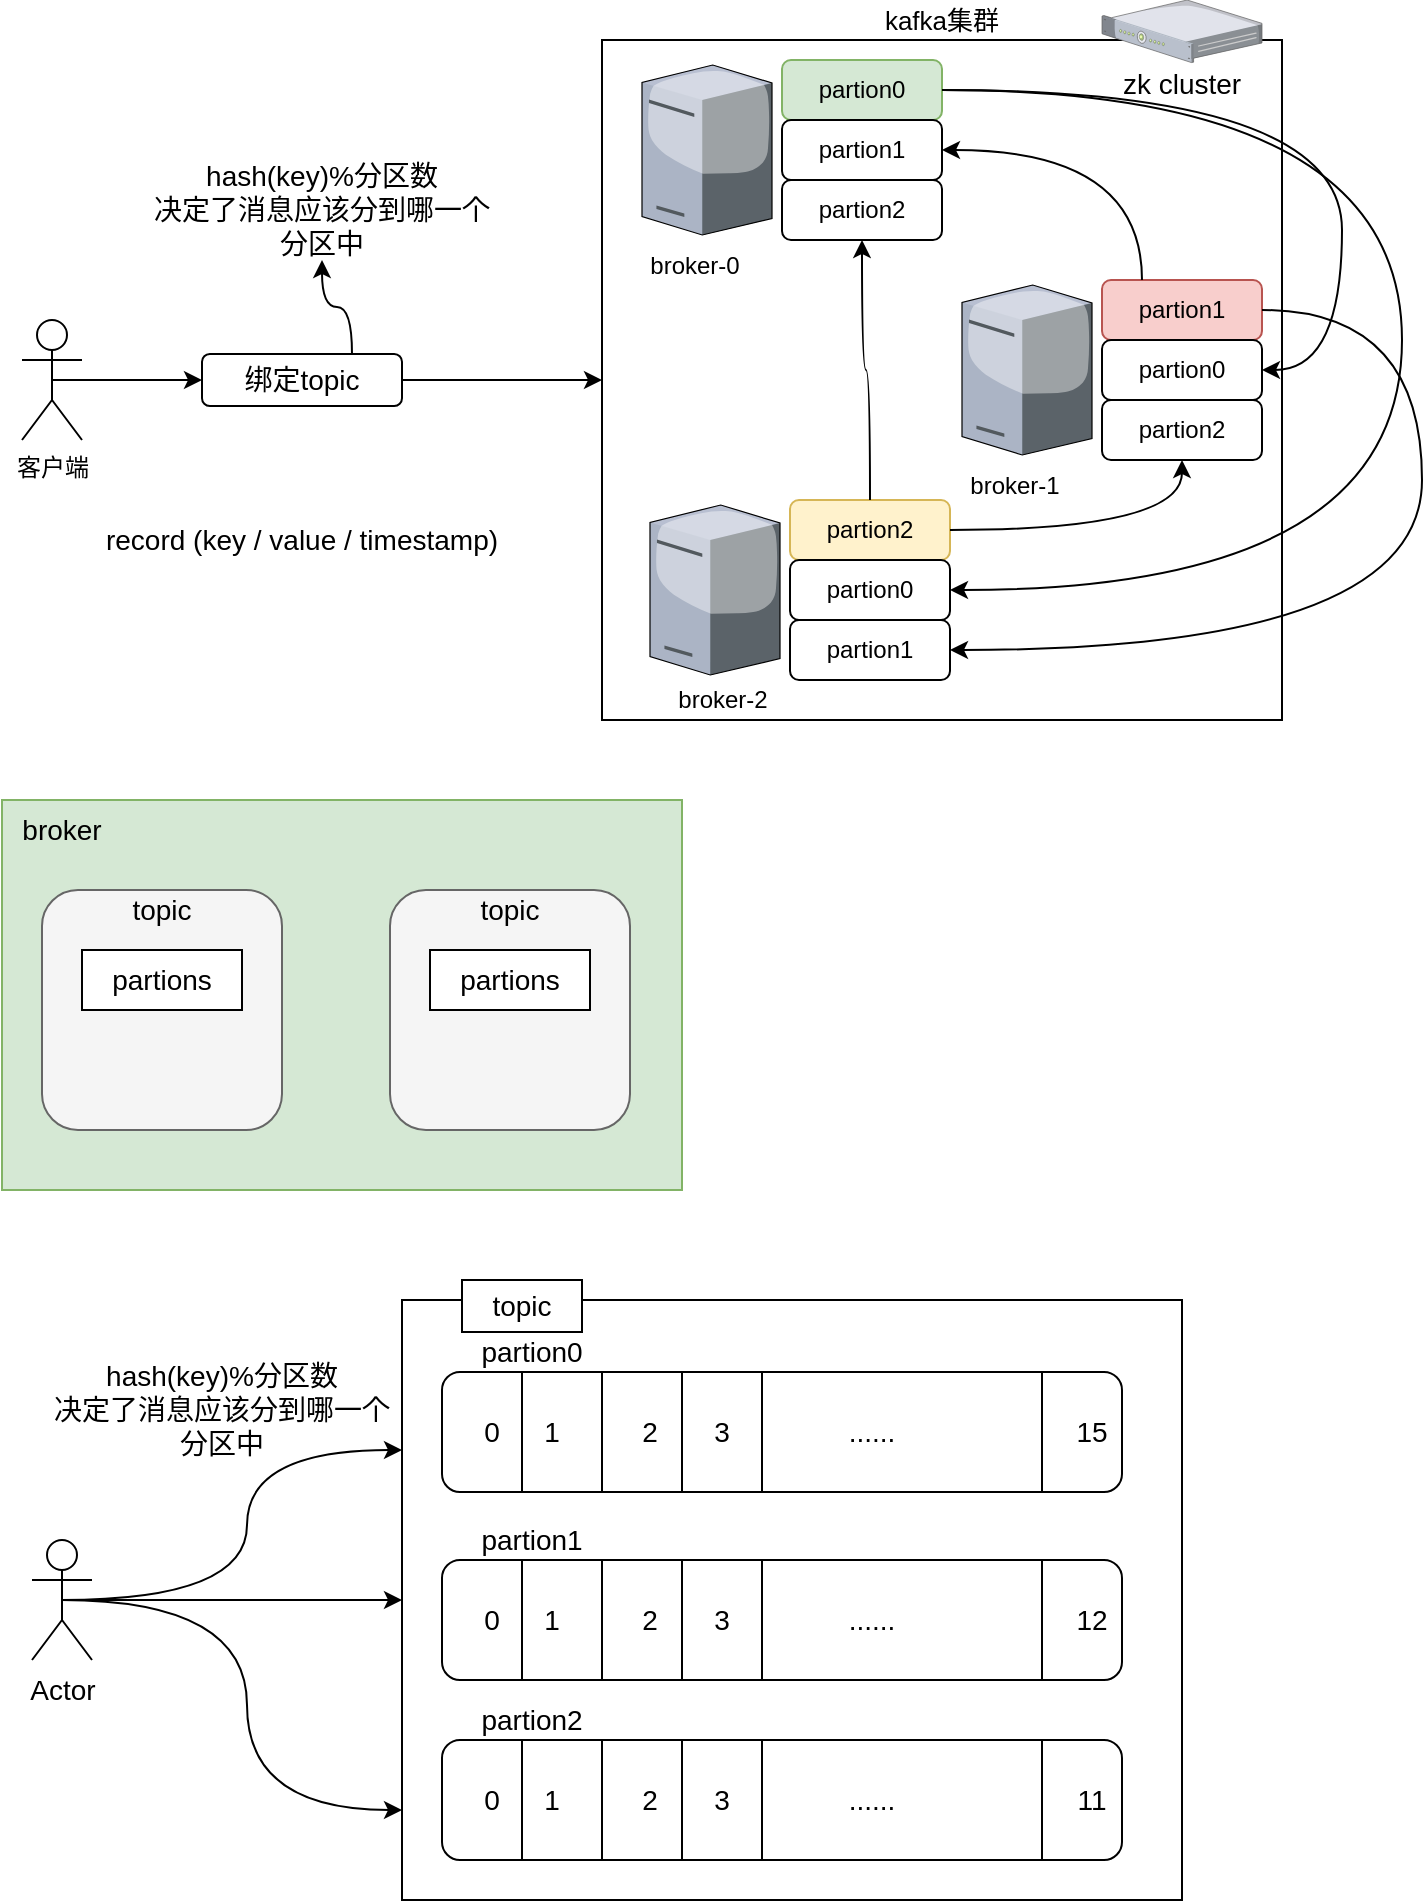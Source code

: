 <mxfile version="13.3.5" type="device"><diagram id="Pux6TJYqzZ2_CMZ3o89i" name="第 1 页"><mxGraphModel dx="1086" dy="816" grid="1" gridSize="10" guides="1" tooltips="1" connect="1" arrows="1" fold="1" page="1" pageScale="1" pageWidth="827" pageHeight="1169" math="0" shadow="0"><root><mxCell id="0"/><mxCell id="1" parent="0"/><mxCell id="OjGf-gs0MBZVTvYBkxtD-53" value="" style="group" vertex="1" connectable="0" parent="1"><mxGeometry x="100" y="70" width="700" height="362.5" as="geometry"/></mxCell><mxCell id="OjGf-gs0MBZVTvYBkxtD-38" value="" style="group" vertex="1" connectable="0" parent="OjGf-gs0MBZVTvYBkxtD-53"><mxGeometry width="700" height="362.5" as="geometry"/></mxCell><mxCell id="OjGf-gs0MBZVTvYBkxtD-1" value="客户端" style="shape=umlActor;verticalLabelPosition=bottom;labelBackgroundColor=#ffffff;verticalAlign=top;html=1;outlineConnect=0;" vertex="1" parent="OjGf-gs0MBZVTvYBkxtD-38"><mxGeometry y="160" width="30" height="60" as="geometry"/></mxCell><mxCell id="OjGf-gs0MBZVTvYBkxtD-3" value="" style="whiteSpace=wrap;html=1;aspect=fixed;" vertex="1" parent="OjGf-gs0MBZVTvYBkxtD-38"><mxGeometry x="290" y="20" width="340" height="340" as="geometry"/></mxCell><mxCell id="OjGf-gs0MBZVTvYBkxtD-10" value="" style="group" vertex="1" connectable="0" parent="OjGf-gs0MBZVTvYBkxtD-38"><mxGeometry x="310" y="30" width="150" height="112.5" as="geometry"/></mxCell><mxCell id="OjGf-gs0MBZVTvYBkxtD-5" value="" style="verticalLabelPosition=bottom;aspect=fixed;html=1;verticalAlign=top;strokeColor=none;align=center;outlineConnect=0;shape=mxgraph.citrix.tower_server;" vertex="1" parent="OjGf-gs0MBZVTvYBkxtD-10"><mxGeometry y="2.5" width="65" height="85" as="geometry"/></mxCell><mxCell id="OjGf-gs0MBZVTvYBkxtD-6" value="partion0" style="rounded=1;whiteSpace=wrap;html=1;fillColor=#d5e8d4;strokeColor=#82b366;" vertex="1" parent="OjGf-gs0MBZVTvYBkxtD-10"><mxGeometry x="70" width="80" height="30" as="geometry"/></mxCell><mxCell id="OjGf-gs0MBZVTvYBkxtD-7" value="partion1" style="rounded=1;whiteSpace=wrap;html=1;" vertex="1" parent="OjGf-gs0MBZVTvYBkxtD-10"><mxGeometry x="70" y="30" width="80" height="30" as="geometry"/></mxCell><mxCell id="OjGf-gs0MBZVTvYBkxtD-8" value="partion2" style="rounded=1;whiteSpace=wrap;html=1;" vertex="1" parent="OjGf-gs0MBZVTvYBkxtD-10"><mxGeometry x="70" y="60" width="80" height="30" as="geometry"/></mxCell><mxCell id="OjGf-gs0MBZVTvYBkxtD-9" value="broker-0" style="text;html=1;strokeColor=none;fillColor=none;align=center;verticalAlign=middle;whiteSpace=wrap;rounded=0;" vertex="1" parent="OjGf-gs0MBZVTvYBkxtD-10"><mxGeometry y="92.5" width="53" height="20" as="geometry"/></mxCell><mxCell id="OjGf-gs0MBZVTvYBkxtD-11" value="" style="group" vertex="1" connectable="0" parent="OjGf-gs0MBZVTvYBkxtD-38"><mxGeometry x="314" y="250" width="150" height="112.5" as="geometry"/></mxCell><mxCell id="OjGf-gs0MBZVTvYBkxtD-12" value="" style="verticalLabelPosition=bottom;aspect=fixed;html=1;verticalAlign=top;strokeColor=none;align=center;outlineConnect=0;shape=mxgraph.citrix.tower_server;" vertex="1" parent="OjGf-gs0MBZVTvYBkxtD-11"><mxGeometry y="2.5" width="65" height="85" as="geometry"/></mxCell><mxCell id="OjGf-gs0MBZVTvYBkxtD-13" value="partion2" style="rounded=1;whiteSpace=wrap;html=1;fillColor=#fff2cc;strokeColor=#d6b656;" vertex="1" parent="OjGf-gs0MBZVTvYBkxtD-11"><mxGeometry x="70" width="80" height="30" as="geometry"/></mxCell><mxCell id="OjGf-gs0MBZVTvYBkxtD-14" value="partion0" style="rounded=1;whiteSpace=wrap;html=1;" vertex="1" parent="OjGf-gs0MBZVTvYBkxtD-11"><mxGeometry x="70" y="30" width="80" height="30" as="geometry"/></mxCell><mxCell id="OjGf-gs0MBZVTvYBkxtD-15" value="partion1" style="rounded=1;whiteSpace=wrap;html=1;" vertex="1" parent="OjGf-gs0MBZVTvYBkxtD-11"><mxGeometry x="70" y="60" width="80" height="30" as="geometry"/></mxCell><mxCell id="OjGf-gs0MBZVTvYBkxtD-17" value="" style="group" vertex="1" connectable="0" parent="OjGf-gs0MBZVTvYBkxtD-38"><mxGeometry x="470" y="140" width="150" height="112.5" as="geometry"/></mxCell><mxCell id="OjGf-gs0MBZVTvYBkxtD-18" value="" style="verticalLabelPosition=bottom;aspect=fixed;html=1;verticalAlign=top;strokeColor=none;align=center;outlineConnect=0;shape=mxgraph.citrix.tower_server;" vertex="1" parent="OjGf-gs0MBZVTvYBkxtD-17"><mxGeometry y="2.5" width="65" height="85" as="geometry"/></mxCell><mxCell id="OjGf-gs0MBZVTvYBkxtD-19" value="partion1" style="rounded=1;whiteSpace=wrap;html=1;fillColor=#f8cecc;strokeColor=#b85450;" vertex="1" parent="OjGf-gs0MBZVTvYBkxtD-17"><mxGeometry x="70" width="80" height="30" as="geometry"/></mxCell><mxCell id="OjGf-gs0MBZVTvYBkxtD-20" value="partion0" style="rounded=1;whiteSpace=wrap;html=1;" vertex="1" parent="OjGf-gs0MBZVTvYBkxtD-17"><mxGeometry x="70" y="30" width="80" height="30" as="geometry"/></mxCell><mxCell id="OjGf-gs0MBZVTvYBkxtD-21" value="partion2" style="rounded=1;whiteSpace=wrap;html=1;" vertex="1" parent="OjGf-gs0MBZVTvYBkxtD-17"><mxGeometry x="70" y="60" width="80" height="30" as="geometry"/></mxCell><mxCell id="OjGf-gs0MBZVTvYBkxtD-22" value="broker-1" style="text;html=1;strokeColor=none;fillColor=none;align=center;verticalAlign=middle;whiteSpace=wrap;rounded=0;" vertex="1" parent="OjGf-gs0MBZVTvYBkxtD-17"><mxGeometry y="92.5" width="53" height="20" as="geometry"/></mxCell><mxCell id="OjGf-gs0MBZVTvYBkxtD-23" value="kafka集群" style="text;html=1;strokeColor=none;fillColor=none;align=center;verticalAlign=middle;whiteSpace=wrap;rounded=0;fontSize=13;" vertex="1" parent="OjGf-gs0MBZVTvYBkxtD-38"><mxGeometry x="412" width="96" height="20" as="geometry"/></mxCell><mxCell id="OjGf-gs0MBZVTvYBkxtD-27" style="edgeStyle=orthogonalEdgeStyle;rounded=0;orthogonalLoop=1;jettySize=auto;html=1;exitX=1;exitY=0.5;exitDx=0;exitDy=0;entryX=1;entryY=0.5;entryDx=0;entryDy=0;fontSize=14;curved=1;" edge="1" parent="OjGf-gs0MBZVTvYBkxtD-38" source="OjGf-gs0MBZVTvYBkxtD-6" target="OjGf-gs0MBZVTvYBkxtD-20"><mxGeometry relative="1" as="geometry"><Array as="points"><mxPoint x="660" y="45"/><mxPoint x="660" y="185"/></Array></mxGeometry></mxCell><mxCell id="OjGf-gs0MBZVTvYBkxtD-28" style="edgeStyle=orthogonalEdgeStyle;curved=1;rounded=0;orthogonalLoop=1;jettySize=auto;html=1;exitX=1;exitY=0.5;exitDx=0;exitDy=0;entryX=1;entryY=0.5;entryDx=0;entryDy=0;fontSize=14;" edge="1" parent="OjGf-gs0MBZVTvYBkxtD-38" source="OjGf-gs0MBZVTvYBkxtD-6" target="OjGf-gs0MBZVTvYBkxtD-14"><mxGeometry relative="1" as="geometry"><Array as="points"><mxPoint x="690" y="45"/><mxPoint x="690" y="295"/></Array></mxGeometry></mxCell><mxCell id="OjGf-gs0MBZVTvYBkxtD-29" style="edgeStyle=orthogonalEdgeStyle;curved=1;rounded=0;orthogonalLoop=1;jettySize=auto;html=1;exitX=0.25;exitY=0;exitDx=0;exitDy=0;entryX=1;entryY=0.5;entryDx=0;entryDy=0;fontSize=14;" edge="1" parent="OjGf-gs0MBZVTvYBkxtD-38" source="OjGf-gs0MBZVTvYBkxtD-19" target="OjGf-gs0MBZVTvYBkxtD-7"><mxGeometry relative="1" as="geometry"/></mxCell><mxCell id="OjGf-gs0MBZVTvYBkxtD-30" style="edgeStyle=orthogonalEdgeStyle;curved=1;rounded=0;orthogonalLoop=1;jettySize=auto;html=1;exitX=1;exitY=0.5;exitDx=0;exitDy=0;entryX=1;entryY=0.5;entryDx=0;entryDy=0;fontSize=14;" edge="1" parent="OjGf-gs0MBZVTvYBkxtD-38" source="OjGf-gs0MBZVTvYBkxtD-19" target="OjGf-gs0MBZVTvYBkxtD-15"><mxGeometry relative="1" as="geometry"><Array as="points"><mxPoint x="700" y="155"/><mxPoint x="700" y="325"/></Array></mxGeometry></mxCell><mxCell id="OjGf-gs0MBZVTvYBkxtD-31" style="edgeStyle=orthogonalEdgeStyle;curved=1;rounded=0;orthogonalLoop=1;jettySize=auto;html=1;exitX=0.5;exitY=0;exitDx=0;exitDy=0;entryX=0.5;entryY=1;entryDx=0;entryDy=0;fontSize=14;" edge="1" parent="OjGf-gs0MBZVTvYBkxtD-38" source="OjGf-gs0MBZVTvYBkxtD-13" target="OjGf-gs0MBZVTvYBkxtD-8"><mxGeometry relative="1" as="geometry"/></mxCell><mxCell id="OjGf-gs0MBZVTvYBkxtD-32" style="edgeStyle=orthogonalEdgeStyle;curved=1;rounded=0;orthogonalLoop=1;jettySize=auto;html=1;exitX=1;exitY=0.5;exitDx=0;exitDy=0;entryX=0.5;entryY=1;entryDx=0;entryDy=0;fontSize=14;" edge="1" parent="OjGf-gs0MBZVTvYBkxtD-38" source="OjGf-gs0MBZVTvYBkxtD-13" target="OjGf-gs0MBZVTvYBkxtD-21"><mxGeometry relative="1" as="geometry"/></mxCell><mxCell id="OjGf-gs0MBZVTvYBkxtD-33" value="hash(key)%分区数&lt;br&gt;决定了消息应该分到哪一个分区中" style="text;html=1;strokeColor=none;fillColor=none;align=center;verticalAlign=middle;whiteSpace=wrap;rounded=0;fontSize=14;" vertex="1" parent="OjGf-gs0MBZVTvYBkxtD-38"><mxGeometry x="60" y="80" width="180" height="50" as="geometry"/></mxCell><mxCell id="OjGf-gs0MBZVTvYBkxtD-36" style="edgeStyle=orthogonalEdgeStyle;curved=1;rounded=0;orthogonalLoop=1;jettySize=auto;html=1;exitX=1;exitY=0.5;exitDx=0;exitDy=0;entryX=0;entryY=0.5;entryDx=0;entryDy=0;fontSize=14;" edge="1" parent="OjGf-gs0MBZVTvYBkxtD-38" source="OjGf-gs0MBZVTvYBkxtD-34" target="OjGf-gs0MBZVTvYBkxtD-3"><mxGeometry relative="1" as="geometry"/></mxCell><mxCell id="OjGf-gs0MBZVTvYBkxtD-37" style="edgeStyle=orthogonalEdgeStyle;curved=1;rounded=0;orthogonalLoop=1;jettySize=auto;html=1;exitX=0.75;exitY=0;exitDx=0;exitDy=0;entryX=0.5;entryY=1;entryDx=0;entryDy=0;fontSize=14;" edge="1" parent="OjGf-gs0MBZVTvYBkxtD-38" source="OjGf-gs0MBZVTvYBkxtD-34" target="OjGf-gs0MBZVTvYBkxtD-33"><mxGeometry relative="1" as="geometry"/></mxCell><mxCell id="OjGf-gs0MBZVTvYBkxtD-34" value="绑定topic" style="rounded=1;whiteSpace=wrap;html=1;fontSize=14;" vertex="1" parent="OjGf-gs0MBZVTvYBkxtD-38"><mxGeometry x="90" y="177" width="100" height="26" as="geometry"/></mxCell><mxCell id="OjGf-gs0MBZVTvYBkxtD-35" style="edgeStyle=orthogonalEdgeStyle;curved=1;rounded=0;orthogonalLoop=1;jettySize=auto;html=1;exitX=0.5;exitY=0.5;exitDx=0;exitDy=0;exitPerimeter=0;entryX=0;entryY=0.5;entryDx=0;entryDy=0;fontSize=14;" edge="1" parent="OjGf-gs0MBZVTvYBkxtD-38" source="OjGf-gs0MBZVTvYBkxtD-1" target="OjGf-gs0MBZVTvYBkxtD-34"><mxGeometry relative="1" as="geometry"/></mxCell><mxCell id="OjGf-gs0MBZVTvYBkxtD-51" value="" style="group" vertex="1" connectable="0" parent="OjGf-gs0MBZVTvYBkxtD-38"><mxGeometry x="540" width="80" height="50" as="geometry"/></mxCell><mxCell id="OjGf-gs0MBZVTvYBkxtD-49" value="" style="verticalLabelPosition=bottom;aspect=fixed;html=1;verticalAlign=top;strokeColor=none;align=center;outlineConnect=0;shape=mxgraph.citrix.1u_2u_server;fontSize=14;" vertex="1" parent="OjGf-gs0MBZVTvYBkxtD-51"><mxGeometry width="80" height="31.28" as="geometry"/></mxCell><mxCell id="OjGf-gs0MBZVTvYBkxtD-50" value="zk cluster" style="text;html=1;strokeColor=none;fillColor=none;align=center;verticalAlign=middle;whiteSpace=wrap;rounded=0;fontSize=14;" vertex="1" parent="OjGf-gs0MBZVTvYBkxtD-51"><mxGeometry x="8" y="33.333" width="64" height="16.667" as="geometry"/></mxCell><mxCell id="OjGf-gs0MBZVTvYBkxtD-52" value="record (key / value / timestamp)" style="text;html=1;strokeColor=none;fillColor=none;align=center;verticalAlign=middle;whiteSpace=wrap;rounded=0;fontSize=14;" vertex="1" parent="OjGf-gs0MBZVTvYBkxtD-38"><mxGeometry x="25" y="260" width="230" height="20" as="geometry"/></mxCell><mxCell id="OjGf-gs0MBZVTvYBkxtD-16" value="broker-2" style="text;html=1;strokeColor=none;fillColor=none;align=center;verticalAlign=middle;whiteSpace=wrap;rounded=0;" vertex="1" parent="OjGf-gs0MBZVTvYBkxtD-38"><mxGeometry x="323.5" y="340" width="53" height="20" as="geometry"/></mxCell><mxCell id="OjGf-gs0MBZVTvYBkxtD-54" value="" style="group" vertex="1" connectable="0" parent="1"><mxGeometry x="90" y="470" width="340" height="195" as="geometry"/></mxCell><mxCell id="OjGf-gs0MBZVTvYBkxtD-41" value="" style="rounded=0;whiteSpace=wrap;html=1;fontSize=14;fillColor=#d5e8d4;strokeColor=#82b366;" vertex="1" parent="OjGf-gs0MBZVTvYBkxtD-54"><mxGeometry width="340" height="195" as="geometry"/></mxCell><mxCell id="OjGf-gs0MBZVTvYBkxtD-42" value="broker" style="text;html=1;strokeColor=none;fillColor=none;align=center;verticalAlign=middle;whiteSpace=wrap;rounded=0;fontSize=14;" vertex="1" parent="OjGf-gs0MBZVTvYBkxtD-54"><mxGeometry x="10" y="5" width="40" height="20" as="geometry"/></mxCell><mxCell id="OjGf-gs0MBZVTvYBkxtD-43" value="" style="rounded=1;whiteSpace=wrap;html=1;fontSize=14;fillColor=#f5f5f5;strokeColor=#666666;fontColor=#333333;" vertex="1" parent="OjGf-gs0MBZVTvYBkxtD-54"><mxGeometry x="20" y="45" width="120" height="120" as="geometry"/></mxCell><mxCell id="OjGf-gs0MBZVTvYBkxtD-44" value="" style="rounded=1;whiteSpace=wrap;html=1;fontSize=14;fillColor=#f5f5f5;strokeColor=#666666;fontColor=#333333;" vertex="1" parent="OjGf-gs0MBZVTvYBkxtD-54"><mxGeometry x="194" y="45" width="120" height="120" as="geometry"/></mxCell><mxCell id="OjGf-gs0MBZVTvYBkxtD-45" value="topic" style="text;html=1;strokeColor=none;fillColor=none;align=center;verticalAlign=middle;whiteSpace=wrap;rounded=0;fontSize=14;" vertex="1" parent="OjGf-gs0MBZVTvYBkxtD-54"><mxGeometry x="60" y="45" width="40" height="20" as="geometry"/></mxCell><mxCell id="OjGf-gs0MBZVTvYBkxtD-46" value="topic" style="text;html=1;strokeColor=none;fillColor=none;align=center;verticalAlign=middle;whiteSpace=wrap;rounded=0;fontSize=14;" vertex="1" parent="OjGf-gs0MBZVTvYBkxtD-54"><mxGeometry x="234" y="45" width="40" height="20" as="geometry"/></mxCell><mxCell id="OjGf-gs0MBZVTvYBkxtD-47" value="partions" style="rounded=0;whiteSpace=wrap;html=1;fontSize=14;" vertex="1" parent="OjGf-gs0MBZVTvYBkxtD-54"><mxGeometry x="40" y="75" width="80" height="30" as="geometry"/></mxCell><mxCell id="OjGf-gs0MBZVTvYBkxtD-48" value="partions" style="rounded=0;whiteSpace=wrap;html=1;fontSize=14;" vertex="1" parent="OjGf-gs0MBZVTvYBkxtD-54"><mxGeometry x="214" y="75" width="80" height="30" as="geometry"/></mxCell><mxCell id="OjGf-gs0MBZVTvYBkxtD-111" value="" style="group" vertex="1" connectable="0" parent="1"><mxGeometry x="105" y="710" width="575" height="310" as="geometry"/></mxCell><mxCell id="OjGf-gs0MBZVTvYBkxtD-55" value="Actor" style="shape=umlActor;verticalLabelPosition=bottom;labelBackgroundColor=#ffffff;verticalAlign=top;html=1;outlineConnect=0;fontSize=14;" vertex="1" parent="OjGf-gs0MBZVTvYBkxtD-111"><mxGeometry y="130" width="30" height="60" as="geometry"/></mxCell><mxCell id="OjGf-gs0MBZVTvYBkxtD-56" value="" style="rounded=0;whiteSpace=wrap;html=1;fontSize=14;" vertex="1" parent="OjGf-gs0MBZVTvYBkxtD-111"><mxGeometry x="185" y="10" width="390" height="300" as="geometry"/></mxCell><mxCell id="OjGf-gs0MBZVTvYBkxtD-108" style="edgeStyle=orthogonalEdgeStyle;curved=1;rounded=0;orthogonalLoop=1;jettySize=auto;html=1;exitX=0.5;exitY=0.5;exitDx=0;exitDy=0;exitPerimeter=0;entryX=0;entryY=0.25;entryDx=0;entryDy=0;fontSize=14;" edge="1" parent="OjGf-gs0MBZVTvYBkxtD-111" source="OjGf-gs0MBZVTvYBkxtD-55" target="OjGf-gs0MBZVTvYBkxtD-56"><mxGeometry relative="1" as="geometry"/></mxCell><mxCell id="OjGf-gs0MBZVTvYBkxtD-109" style="edgeStyle=orthogonalEdgeStyle;curved=1;rounded=0;orthogonalLoop=1;jettySize=auto;html=1;exitX=0.5;exitY=0.5;exitDx=0;exitDy=0;exitPerimeter=0;entryX=0;entryY=0.5;entryDx=0;entryDy=0;fontSize=14;" edge="1" parent="OjGf-gs0MBZVTvYBkxtD-111" source="OjGf-gs0MBZVTvYBkxtD-55" target="OjGf-gs0MBZVTvYBkxtD-56"><mxGeometry relative="1" as="geometry"/></mxCell><mxCell id="OjGf-gs0MBZVTvYBkxtD-110" style="edgeStyle=orthogonalEdgeStyle;curved=1;rounded=0;orthogonalLoop=1;jettySize=auto;html=1;exitX=0.5;exitY=0.5;exitDx=0;exitDy=0;exitPerimeter=0;entryX=0;entryY=0.85;entryDx=0;entryDy=0;entryPerimeter=0;fontSize=14;" edge="1" parent="OjGf-gs0MBZVTvYBkxtD-111" source="OjGf-gs0MBZVTvYBkxtD-55" target="OjGf-gs0MBZVTvYBkxtD-56"><mxGeometry relative="1" as="geometry"/></mxCell><mxCell id="OjGf-gs0MBZVTvYBkxtD-96" value="" style="group" vertex="1" connectable="0" parent="OjGf-gs0MBZVTvYBkxtD-111"><mxGeometry x="205" y="46" width="340" height="60" as="geometry"/></mxCell><mxCell id="OjGf-gs0MBZVTvYBkxtD-57" value="" style="rounded=1;whiteSpace=wrap;html=1;fontSize=14;" vertex="1" parent="OjGf-gs0MBZVTvYBkxtD-96"><mxGeometry width="340" height="60" as="geometry"/></mxCell><mxCell id="OjGf-gs0MBZVTvYBkxtD-58" value="" style="endArrow=none;html=1;fontSize=14;" edge="1" parent="OjGf-gs0MBZVTvYBkxtD-96"><mxGeometry width="50" height="50" relative="1" as="geometry"><mxPoint x="40" y="60" as="sourcePoint"/><mxPoint x="40" as="targetPoint"/></mxGeometry></mxCell><mxCell id="OjGf-gs0MBZVTvYBkxtD-59" value="" style="endArrow=none;html=1;fontSize=14;" edge="1" parent="OjGf-gs0MBZVTvYBkxtD-96"><mxGeometry width="50" height="50" relative="1" as="geometry"><mxPoint x="80" y="60" as="sourcePoint"/><mxPoint x="80" as="targetPoint"/></mxGeometry></mxCell><mxCell id="OjGf-gs0MBZVTvYBkxtD-60" value="" style="endArrow=none;html=1;fontSize=14;" edge="1" parent="OjGf-gs0MBZVTvYBkxtD-96"><mxGeometry width="50" height="50" relative="1" as="geometry"><mxPoint x="120" y="60" as="sourcePoint"/><mxPoint x="120" as="targetPoint"/></mxGeometry></mxCell><mxCell id="OjGf-gs0MBZVTvYBkxtD-61" value="" style="endArrow=none;html=1;fontSize=14;" edge="1" parent="OjGf-gs0MBZVTvYBkxtD-96"><mxGeometry width="50" height="50" relative="1" as="geometry"><mxPoint x="160" y="60" as="sourcePoint"/><mxPoint x="160" as="targetPoint"/></mxGeometry></mxCell><mxCell id="OjGf-gs0MBZVTvYBkxtD-62" value="" style="endArrow=none;html=1;fontSize=14;" edge="1" parent="OjGf-gs0MBZVTvYBkxtD-96"><mxGeometry width="50" height="50" relative="1" as="geometry"><mxPoint x="300" y="60" as="sourcePoint"/><mxPoint x="300" as="targetPoint"/></mxGeometry></mxCell><mxCell id="OjGf-gs0MBZVTvYBkxtD-63" value="0" style="text;html=1;strokeColor=none;fillColor=none;align=center;verticalAlign=middle;whiteSpace=wrap;rounded=0;fontSize=14;" vertex="1" parent="OjGf-gs0MBZVTvYBkxtD-96"><mxGeometry x="10" y="20" width="30" height="20" as="geometry"/></mxCell><mxCell id="OjGf-gs0MBZVTvYBkxtD-64" value="1" style="text;html=1;strokeColor=none;fillColor=none;align=center;verticalAlign=middle;whiteSpace=wrap;rounded=0;fontSize=14;" vertex="1" parent="OjGf-gs0MBZVTvYBkxtD-96"><mxGeometry x="40" y="20" width="30" height="20" as="geometry"/></mxCell><mxCell id="OjGf-gs0MBZVTvYBkxtD-67" value="2" style="text;html=1;strokeColor=none;fillColor=none;align=center;verticalAlign=middle;whiteSpace=wrap;rounded=0;fontSize=14;" vertex="1" parent="OjGf-gs0MBZVTvYBkxtD-96"><mxGeometry x="89" y="20" width="30" height="20" as="geometry"/></mxCell><mxCell id="OjGf-gs0MBZVTvYBkxtD-69" value="3" style="text;html=1;strokeColor=none;fillColor=none;align=center;verticalAlign=middle;whiteSpace=wrap;rounded=0;fontSize=14;" vertex="1" parent="OjGf-gs0MBZVTvYBkxtD-96"><mxGeometry x="125" y="20" width="30" height="20" as="geometry"/></mxCell><mxCell id="OjGf-gs0MBZVTvYBkxtD-70" value="......" style="text;html=1;strokeColor=none;fillColor=none;align=center;verticalAlign=middle;whiteSpace=wrap;rounded=0;fontSize=14;" vertex="1" parent="OjGf-gs0MBZVTvYBkxtD-96"><mxGeometry x="190" y="20" width="50" height="20" as="geometry"/></mxCell><mxCell id="OjGf-gs0MBZVTvYBkxtD-71" value="15" style="text;html=1;strokeColor=none;fillColor=none;align=center;verticalAlign=middle;whiteSpace=wrap;rounded=0;fontSize=14;" vertex="1" parent="OjGf-gs0MBZVTvYBkxtD-96"><mxGeometry x="310" y="20" width="30" height="20" as="geometry"/></mxCell><mxCell id="OjGf-gs0MBZVTvYBkxtD-97" value="" style="group" vertex="1" connectable="0" parent="OjGf-gs0MBZVTvYBkxtD-111"><mxGeometry x="205" y="140" width="340" height="60" as="geometry"/></mxCell><mxCell id="OjGf-gs0MBZVTvYBkxtD-72" value="" style="rounded=1;whiteSpace=wrap;html=1;fontSize=14;" vertex="1" parent="OjGf-gs0MBZVTvYBkxtD-97"><mxGeometry width="340" height="60" as="geometry"/></mxCell><mxCell id="OjGf-gs0MBZVTvYBkxtD-73" value="" style="endArrow=none;html=1;fontSize=14;" edge="1" parent="OjGf-gs0MBZVTvYBkxtD-97"><mxGeometry width="50" height="50" relative="1" as="geometry"><mxPoint x="40" y="60" as="sourcePoint"/><mxPoint x="40" as="targetPoint"/></mxGeometry></mxCell><mxCell id="OjGf-gs0MBZVTvYBkxtD-74" value="" style="endArrow=none;html=1;fontSize=14;" edge="1" parent="OjGf-gs0MBZVTvYBkxtD-97"><mxGeometry width="50" height="50" relative="1" as="geometry"><mxPoint x="80" y="60" as="sourcePoint"/><mxPoint x="80" as="targetPoint"/></mxGeometry></mxCell><mxCell id="OjGf-gs0MBZVTvYBkxtD-75" value="" style="endArrow=none;html=1;fontSize=14;" edge="1" parent="OjGf-gs0MBZVTvYBkxtD-97"><mxGeometry width="50" height="50" relative="1" as="geometry"><mxPoint x="120" y="60" as="sourcePoint"/><mxPoint x="120" as="targetPoint"/></mxGeometry></mxCell><mxCell id="OjGf-gs0MBZVTvYBkxtD-76" value="" style="endArrow=none;html=1;fontSize=14;" edge="1" parent="OjGf-gs0MBZVTvYBkxtD-97"><mxGeometry width="50" height="50" relative="1" as="geometry"><mxPoint x="160" y="60" as="sourcePoint"/><mxPoint x="160" as="targetPoint"/></mxGeometry></mxCell><mxCell id="OjGf-gs0MBZVTvYBkxtD-77" value="" style="endArrow=none;html=1;fontSize=14;" edge="1" parent="OjGf-gs0MBZVTvYBkxtD-97"><mxGeometry width="50" height="50" relative="1" as="geometry"><mxPoint x="300" y="60" as="sourcePoint"/><mxPoint x="300" as="targetPoint"/></mxGeometry></mxCell><mxCell id="OjGf-gs0MBZVTvYBkxtD-78" value="0" style="text;html=1;strokeColor=none;fillColor=none;align=center;verticalAlign=middle;whiteSpace=wrap;rounded=0;fontSize=14;" vertex="1" parent="OjGf-gs0MBZVTvYBkxtD-97"><mxGeometry x="10" y="20" width="30" height="20" as="geometry"/></mxCell><mxCell id="OjGf-gs0MBZVTvYBkxtD-79" value="1" style="text;html=1;strokeColor=none;fillColor=none;align=center;verticalAlign=middle;whiteSpace=wrap;rounded=0;fontSize=14;" vertex="1" parent="OjGf-gs0MBZVTvYBkxtD-97"><mxGeometry x="40" y="20" width="30" height="20" as="geometry"/></mxCell><mxCell id="OjGf-gs0MBZVTvYBkxtD-80" value="2" style="text;html=1;strokeColor=none;fillColor=none;align=center;verticalAlign=middle;whiteSpace=wrap;rounded=0;fontSize=14;" vertex="1" parent="OjGf-gs0MBZVTvYBkxtD-97"><mxGeometry x="89" y="20" width="30" height="20" as="geometry"/></mxCell><mxCell id="OjGf-gs0MBZVTvYBkxtD-81" value="3" style="text;html=1;strokeColor=none;fillColor=none;align=center;verticalAlign=middle;whiteSpace=wrap;rounded=0;fontSize=14;" vertex="1" parent="OjGf-gs0MBZVTvYBkxtD-97"><mxGeometry x="125" y="20" width="30" height="20" as="geometry"/></mxCell><mxCell id="OjGf-gs0MBZVTvYBkxtD-82" value="......" style="text;html=1;strokeColor=none;fillColor=none;align=center;verticalAlign=middle;whiteSpace=wrap;rounded=0;fontSize=14;" vertex="1" parent="OjGf-gs0MBZVTvYBkxtD-97"><mxGeometry x="190" y="20" width="50" height="20" as="geometry"/></mxCell><mxCell id="OjGf-gs0MBZVTvYBkxtD-83" value="12" style="text;html=1;strokeColor=none;fillColor=none;align=center;verticalAlign=middle;whiteSpace=wrap;rounded=0;fontSize=14;" vertex="1" parent="OjGf-gs0MBZVTvYBkxtD-97"><mxGeometry x="310" y="20" width="30" height="20" as="geometry"/></mxCell><mxCell id="OjGf-gs0MBZVTvYBkxtD-98" value="" style="group" vertex="1" connectable="0" parent="OjGf-gs0MBZVTvYBkxtD-111"><mxGeometry x="205" y="230" width="340" height="60" as="geometry"/></mxCell><mxCell id="OjGf-gs0MBZVTvYBkxtD-84" value="" style="rounded=1;whiteSpace=wrap;html=1;fontSize=14;" vertex="1" parent="OjGf-gs0MBZVTvYBkxtD-98"><mxGeometry width="340" height="60" as="geometry"/></mxCell><mxCell id="OjGf-gs0MBZVTvYBkxtD-85" value="" style="endArrow=none;html=1;fontSize=14;" edge="1" parent="OjGf-gs0MBZVTvYBkxtD-98"><mxGeometry width="50" height="50" relative="1" as="geometry"><mxPoint x="40" y="60" as="sourcePoint"/><mxPoint x="40" as="targetPoint"/></mxGeometry></mxCell><mxCell id="OjGf-gs0MBZVTvYBkxtD-86" value="" style="endArrow=none;html=1;fontSize=14;" edge="1" parent="OjGf-gs0MBZVTvYBkxtD-98"><mxGeometry width="50" height="50" relative="1" as="geometry"><mxPoint x="80" y="60" as="sourcePoint"/><mxPoint x="80" as="targetPoint"/></mxGeometry></mxCell><mxCell id="OjGf-gs0MBZVTvYBkxtD-87" value="" style="endArrow=none;html=1;fontSize=14;" edge="1" parent="OjGf-gs0MBZVTvYBkxtD-98"><mxGeometry width="50" height="50" relative="1" as="geometry"><mxPoint x="120" y="60" as="sourcePoint"/><mxPoint x="120" as="targetPoint"/></mxGeometry></mxCell><mxCell id="OjGf-gs0MBZVTvYBkxtD-88" value="" style="endArrow=none;html=1;fontSize=14;" edge="1" parent="OjGf-gs0MBZVTvYBkxtD-98"><mxGeometry width="50" height="50" relative="1" as="geometry"><mxPoint x="160" y="60" as="sourcePoint"/><mxPoint x="160" as="targetPoint"/></mxGeometry></mxCell><mxCell id="OjGf-gs0MBZVTvYBkxtD-89" value="" style="endArrow=none;html=1;fontSize=14;" edge="1" parent="OjGf-gs0MBZVTvYBkxtD-98"><mxGeometry width="50" height="50" relative="1" as="geometry"><mxPoint x="300" y="60" as="sourcePoint"/><mxPoint x="300" as="targetPoint"/></mxGeometry></mxCell><mxCell id="OjGf-gs0MBZVTvYBkxtD-90" value="0" style="text;html=1;strokeColor=none;fillColor=none;align=center;verticalAlign=middle;whiteSpace=wrap;rounded=0;fontSize=14;" vertex="1" parent="OjGf-gs0MBZVTvYBkxtD-98"><mxGeometry x="10" y="20" width="30" height="20" as="geometry"/></mxCell><mxCell id="OjGf-gs0MBZVTvYBkxtD-91" value="1" style="text;html=1;strokeColor=none;fillColor=none;align=center;verticalAlign=middle;whiteSpace=wrap;rounded=0;fontSize=14;" vertex="1" parent="OjGf-gs0MBZVTvYBkxtD-98"><mxGeometry x="40" y="20" width="30" height="20" as="geometry"/></mxCell><mxCell id="OjGf-gs0MBZVTvYBkxtD-92" value="2" style="text;html=1;strokeColor=none;fillColor=none;align=center;verticalAlign=middle;whiteSpace=wrap;rounded=0;fontSize=14;" vertex="1" parent="OjGf-gs0MBZVTvYBkxtD-98"><mxGeometry x="89" y="20" width="30" height="20" as="geometry"/></mxCell><mxCell id="OjGf-gs0MBZVTvYBkxtD-93" value="3" style="text;html=1;strokeColor=none;fillColor=none;align=center;verticalAlign=middle;whiteSpace=wrap;rounded=0;fontSize=14;" vertex="1" parent="OjGf-gs0MBZVTvYBkxtD-98"><mxGeometry x="125" y="20" width="30" height="20" as="geometry"/></mxCell><mxCell id="OjGf-gs0MBZVTvYBkxtD-94" value="......" style="text;html=1;strokeColor=none;fillColor=none;align=center;verticalAlign=middle;whiteSpace=wrap;rounded=0;fontSize=14;" vertex="1" parent="OjGf-gs0MBZVTvYBkxtD-98"><mxGeometry x="190" y="20" width="50" height="20" as="geometry"/></mxCell><mxCell id="OjGf-gs0MBZVTvYBkxtD-95" value="11" style="text;html=1;strokeColor=none;fillColor=none;align=center;verticalAlign=middle;whiteSpace=wrap;rounded=0;fontSize=14;" vertex="1" parent="OjGf-gs0MBZVTvYBkxtD-98"><mxGeometry x="310" y="20" width="30" height="20" as="geometry"/></mxCell><mxCell id="OjGf-gs0MBZVTvYBkxtD-100" value="partion0" style="text;html=1;strokeColor=none;fillColor=none;align=center;verticalAlign=middle;whiteSpace=wrap;rounded=0;fontSize=14;" vertex="1" parent="OjGf-gs0MBZVTvYBkxtD-111"><mxGeometry x="205" y="26" width="90" height="20" as="geometry"/></mxCell><mxCell id="OjGf-gs0MBZVTvYBkxtD-101" value="partion1" style="text;html=1;strokeColor=none;fillColor=none;align=center;verticalAlign=middle;whiteSpace=wrap;rounded=0;fontSize=14;" vertex="1" parent="OjGf-gs0MBZVTvYBkxtD-111"><mxGeometry x="205" y="120" width="90" height="20" as="geometry"/></mxCell><mxCell id="OjGf-gs0MBZVTvYBkxtD-102" value="partion2" style="text;html=1;strokeColor=none;fillColor=none;align=center;verticalAlign=middle;whiteSpace=wrap;rounded=0;fontSize=14;" vertex="1" parent="OjGf-gs0MBZVTvYBkxtD-111"><mxGeometry x="205" y="210" width="90" height="20" as="geometry"/></mxCell><mxCell id="OjGf-gs0MBZVTvYBkxtD-106" value="topic" style="rounded=0;whiteSpace=wrap;html=1;fontSize=14;" vertex="1" parent="OjGf-gs0MBZVTvYBkxtD-111"><mxGeometry x="215" width="60" height="26" as="geometry"/></mxCell><mxCell id="OjGf-gs0MBZVTvYBkxtD-112" value="hash(key)%分区数&lt;br&gt;决定了消息应该分到哪一个分区中" style="text;html=1;strokeColor=none;fillColor=none;align=center;verticalAlign=middle;whiteSpace=wrap;rounded=0;fontSize=14;" vertex="1" parent="OjGf-gs0MBZVTvYBkxtD-111"><mxGeometry x="5" y="40" width="180" height="50" as="geometry"/></mxCell></root></mxGraphModel></diagram></mxfile>
